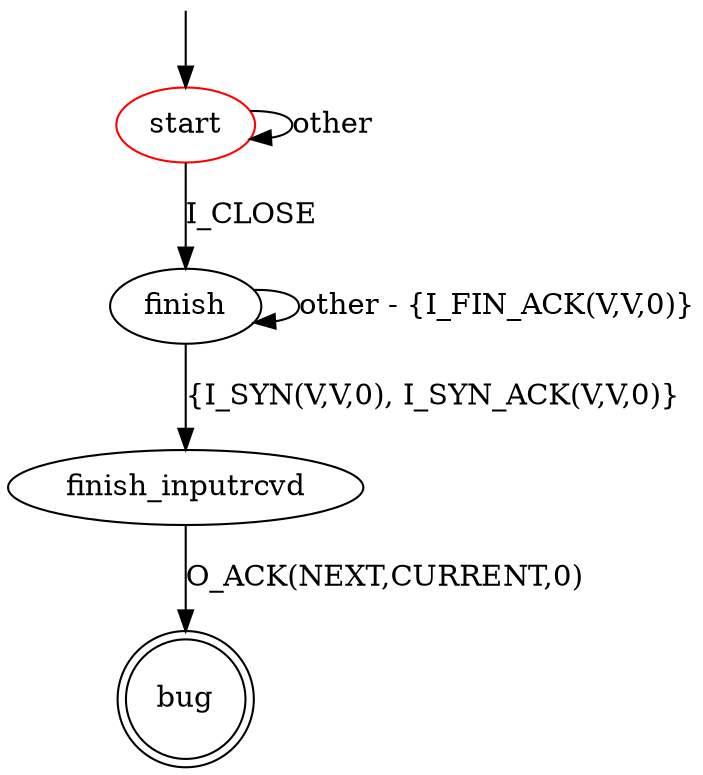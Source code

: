 digraph G {
label=""
start [color="red"]
bug [shape="doublecircle"]

start -> finish [label="I_CLOSE"]
start -> start [label="other"]
finish -> finish [label="other - {I_FIN_ACK(V,V,0)}"]
finish -> finish_inputrcvd [label="{I_SYN(V,V,0), I_SYN_ACK(V,V,0)}"]
finish_inputrcvd -> bug [label="O_ACK(NEXT,CURRENT,0)"]

__start0 [label="" shape="none" width="0" height="0"];
__start0 -> start;
}

